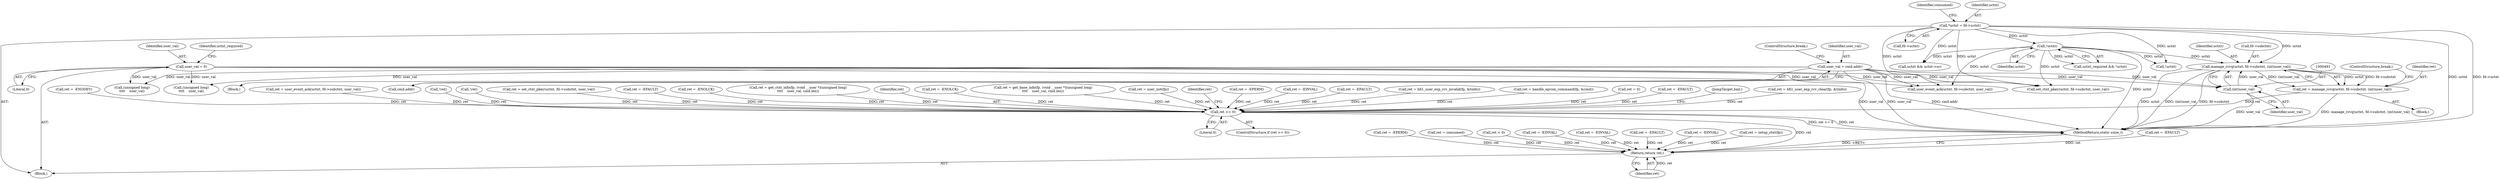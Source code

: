 digraph "0_linux_e6bd18f57aad1a2d1ef40e646d03ed0f2515c9e3_3@pointer" {
"1000485" [label="(Call,manage_rcvq(uctxt, fd->subctxt, (int)user_val))"];
"1000126" [label="(Call,*uctxt = fd->uctxt)"];
"1000301" [label="(Call,!uctxt)"];
"1000490" [label="(Call,(int)user_val)"];
"1000250" [label="(Call,user_val = cmd.addr)"];
"1000152" [label="(Call,user_val = 0)"];
"1000483" [label="(Call,ret = manage_rcvq(uctxt, fd->subctxt, (int)user_val))"];
"1000663" [label="(Call,ret >= 0)"];
"1000670" [label="(Return,return ret;)"];
"1000154" [label="(Literal,0)"];
"1000128" [label="(Call,fd->uctxt)"];
"1000371" [label="(Call,(unsigned long)\n\t\t\t\t    user_val)"];
"1000670" [label="(Return,return ret;)"];
"1000195" [label="(Call,ret = -EFAULT)"];
"1000671" [label="(Identifier,ret)"];
"1000609" [label="(Call,ret = -ENOLCK)"];
"1000316" [label="(Call,ret = -EPERM)"];
"1000351" [label="(Call,ret = get_ctxt_info(fp, (void __user *)(unsigned long)\n\t\t\t\t    user_val, cmd.len))"];
"1000208" [label="(Block,)"];
"1000664" [label="(Identifier,ret)"];
"1000486" [label="(Identifier,uctxt)"];
"1000117" [label="(Block,)"];
"1000577" [label="(Call,ret = -ENOLCK)"];
"1000365" [label="(Call,ret = get_base_info(fp, (void __user *)(unsigned long)\n\t\t\t\t    user_val, cmd.len))"];
"1000666" [label="(Call,ret = consumed)"];
"1000325" [label="(Block,)"];
"1000485" [label="(Call,manage_rcvq(uctxt, fd->subctxt, (int)user_val))"];
"1000302" [label="(Identifier,uctxt)"];
"1000345" [label="(Call,ret = user_init(fp))"];
"1000301" [label="(Call,!uctxt)"];
"1000667" [label="(Identifier,ret)"];
"1000520" [label="(Call,ret = -EPERM)"];
"1000483" [label="(Call,ret = manage_rcvq(uctxt, fd->subctxt, (int)user_val))"];
"1000543" [label="(Call,ret = -EINVAL)"];
"1000152" [label="(Call,user_val = 0)"];
"1000477" [label="(Call,ret = -EFAULT)"];
"1000493" [label="(ControlStructure,break;)"];
"1000357" [label="(Call,(unsigned long)\n\t\t\t\t    user_val)"];
"1000427" [label="(Call,ret = hfi1_user_exp_rcv_invalid(fp, &tinfo))"];
"1000655" [label="(Call,ret = handle_eprom_command(fp, &cmd))"];
"1000252" [label="(Call,cmd.addr)"];
"1000663" [label="(Call,ret >= 0)"];
"1000299" [label="(Call,uctxt_required && !uctxt)"];
"1000334" [label="(Call,ret < 0)"];
"1000177" [label="(Call,ret = -EINVAL)"];
"1000272" [label="(Call,ret = -EINVAL)"];
"1000153" [label="(Identifier,user_val)"];
"1000144" [label="(Call,ret = 0)"];
"1000250" [label="(Call,user_val = cmd.addr)"];
"1000449" [label="(Call,ret = -EFAULT)"];
"1000290" [label="(Call,ret = -EFAULT)"];
"1000137" [label="(Identifier,consumed)"];
"1000382" [label="(Call,uctxt && uctxt->sc)"];
"1000669" [label="(JumpTarget,bail:)"];
"1000127" [label="(Identifier,uctxt)"];
"1000487" [label="(Call,fd->subctxt)"];
"1000455" [label="(Call,ret = hfi1_user_exp_rcv_clear(fp, &tinfo))"];
"1000621" [label="(Call,ret = -ENODEV)"];
"1000498" [label="(Call,ret = user_event_ack(uctxt, fd->subctxt, user_val))"];
"1000255" [label="(ControlStructure,break;)"];
"1000492" [label="(Identifier,user_val)"];
"1000304" [label="(Call,ret = -EINVAL)"];
"1000500" [label="(Call,user_event_ack(uctxt, fd->subctxt, user_val))"];
"1000665" [label="(Literal,0)"];
"1000400" [label="(Call,!ret)"];
"1000645" [label="(Call,!ret)"];
"1000338" [label="(Call,ret = setup_ctxt(fp))"];
"1000490" [label="(Call,(int)user_val)"];
"1000484" [label="(Identifier,ret)"];
"1000662" [label="(ControlStructure,if (ret >= 0))"];
"1000126" [label="(Call,*uctxt = fd->uctxt)"];
"1000511" [label="(Call,ret = set_ctxt_pkey(uctxt, fd->subctxt, user_val))"];
"1000672" [label="(MethodReturn,static ssize_t)"];
"1000157" [label="(Identifier,uctxt_required)"];
"1000251" [label="(Identifier,user_val)"];
"1000513" [label="(Call,set_ctxt_pkey(uctxt, fd->subctxt, user_val))"];
"1000421" [label="(Call,ret = -EFAULT)"];
"1000531" [label="(Call,!uctxt)"];
"1000485" -> "1000483"  [label="AST: "];
"1000485" -> "1000490"  [label="CFG: "];
"1000486" -> "1000485"  [label="AST: "];
"1000487" -> "1000485"  [label="AST: "];
"1000490" -> "1000485"  [label="AST: "];
"1000483" -> "1000485"  [label="CFG: "];
"1000485" -> "1000672"  [label="DDG: uctxt"];
"1000485" -> "1000672"  [label="DDG: (int)user_val"];
"1000485" -> "1000672"  [label="DDG: fd->subctxt"];
"1000485" -> "1000483"  [label="DDG: uctxt"];
"1000485" -> "1000483"  [label="DDG: fd->subctxt"];
"1000485" -> "1000483"  [label="DDG: (int)user_val"];
"1000126" -> "1000485"  [label="DDG: uctxt"];
"1000301" -> "1000485"  [label="DDG: uctxt"];
"1000490" -> "1000485"  [label="DDG: user_val"];
"1000126" -> "1000117"  [label="AST: "];
"1000126" -> "1000128"  [label="CFG: "];
"1000127" -> "1000126"  [label="AST: "];
"1000128" -> "1000126"  [label="AST: "];
"1000137" -> "1000126"  [label="CFG: "];
"1000126" -> "1000672"  [label="DDG: uctxt"];
"1000126" -> "1000672"  [label="DDG: fd->uctxt"];
"1000126" -> "1000301"  [label="DDG: uctxt"];
"1000126" -> "1000382"  [label="DDG: uctxt"];
"1000126" -> "1000500"  [label="DDG: uctxt"];
"1000126" -> "1000513"  [label="DDG: uctxt"];
"1000126" -> "1000531"  [label="DDG: uctxt"];
"1000301" -> "1000299"  [label="AST: "];
"1000301" -> "1000302"  [label="CFG: "];
"1000302" -> "1000301"  [label="AST: "];
"1000299" -> "1000301"  [label="CFG: "];
"1000301" -> "1000672"  [label="DDG: uctxt"];
"1000301" -> "1000299"  [label="DDG: uctxt"];
"1000301" -> "1000382"  [label="DDG: uctxt"];
"1000301" -> "1000500"  [label="DDG: uctxt"];
"1000301" -> "1000513"  [label="DDG: uctxt"];
"1000301" -> "1000531"  [label="DDG: uctxt"];
"1000490" -> "1000492"  [label="CFG: "];
"1000491" -> "1000490"  [label="AST: "];
"1000492" -> "1000490"  [label="AST: "];
"1000490" -> "1000672"  [label="DDG: user_val"];
"1000250" -> "1000490"  [label="DDG: user_val"];
"1000152" -> "1000490"  [label="DDG: user_val"];
"1000250" -> "1000208"  [label="AST: "];
"1000250" -> "1000252"  [label="CFG: "];
"1000251" -> "1000250"  [label="AST: "];
"1000252" -> "1000250"  [label="AST: "];
"1000255" -> "1000250"  [label="CFG: "];
"1000250" -> "1000672"  [label="DDG: user_val"];
"1000250" -> "1000672"  [label="DDG: cmd.addr"];
"1000250" -> "1000357"  [label="DDG: user_val"];
"1000250" -> "1000371"  [label="DDG: user_val"];
"1000250" -> "1000500"  [label="DDG: user_val"];
"1000250" -> "1000513"  [label="DDG: user_val"];
"1000152" -> "1000117"  [label="AST: "];
"1000152" -> "1000154"  [label="CFG: "];
"1000153" -> "1000152"  [label="AST: "];
"1000154" -> "1000152"  [label="AST: "];
"1000157" -> "1000152"  [label="CFG: "];
"1000152" -> "1000672"  [label="DDG: user_val"];
"1000152" -> "1000357"  [label="DDG: user_val"];
"1000152" -> "1000371"  [label="DDG: user_val"];
"1000152" -> "1000500"  [label="DDG: user_val"];
"1000152" -> "1000513"  [label="DDG: user_val"];
"1000483" -> "1000325"  [label="AST: "];
"1000484" -> "1000483"  [label="AST: "];
"1000493" -> "1000483"  [label="CFG: "];
"1000483" -> "1000672"  [label="DDG: manage_rcvq(uctxt, fd->subctxt, (int)user_val)"];
"1000483" -> "1000663"  [label="DDG: ret"];
"1000663" -> "1000662"  [label="AST: "];
"1000663" -> "1000665"  [label="CFG: "];
"1000664" -> "1000663"  [label="AST: "];
"1000665" -> "1000663"  [label="AST: "];
"1000667" -> "1000663"  [label="CFG: "];
"1000669" -> "1000663"  [label="CFG: "];
"1000663" -> "1000672"  [label="DDG: ret >= 0"];
"1000663" -> "1000672"  [label="DDG: ret"];
"1000427" -> "1000663"  [label="DDG: ret"];
"1000621" -> "1000663"  [label="DDG: ret"];
"1000655" -> "1000663"  [label="DDG: ret"];
"1000645" -> "1000663"  [label="DDG: ret"];
"1000400" -> "1000663"  [label="DDG: ret"];
"1000609" -> "1000663"  [label="DDG: ret"];
"1000449" -> "1000663"  [label="DDG: ret"];
"1000421" -> "1000663"  [label="DDG: ret"];
"1000498" -> "1000663"  [label="DDG: ret"];
"1000577" -> "1000663"  [label="DDG: ret"];
"1000345" -> "1000663"  [label="DDG: ret"];
"1000477" -> "1000663"  [label="DDG: ret"];
"1000455" -> "1000663"  [label="DDG: ret"];
"1000365" -> "1000663"  [label="DDG: ret"];
"1000520" -> "1000663"  [label="DDG: ret"];
"1000144" -> "1000663"  [label="DDG: ret"];
"1000511" -> "1000663"  [label="DDG: ret"];
"1000543" -> "1000663"  [label="DDG: ret"];
"1000351" -> "1000663"  [label="DDG: ret"];
"1000663" -> "1000670"  [label="DDG: ret"];
"1000670" -> "1000117"  [label="AST: "];
"1000670" -> "1000671"  [label="CFG: "];
"1000671" -> "1000670"  [label="AST: "];
"1000672" -> "1000670"  [label="CFG: "];
"1000670" -> "1000672"  [label="DDG: <RET>"];
"1000671" -> "1000670"  [label="DDG: ret"];
"1000177" -> "1000670"  [label="DDG: ret"];
"1000304" -> "1000670"  [label="DDG: ret"];
"1000272" -> "1000670"  [label="DDG: ret"];
"1000195" -> "1000670"  [label="DDG: ret"];
"1000334" -> "1000670"  [label="DDG: ret"];
"1000338" -> "1000670"  [label="DDG: ret"];
"1000290" -> "1000670"  [label="DDG: ret"];
"1000316" -> "1000670"  [label="DDG: ret"];
"1000666" -> "1000670"  [label="DDG: ret"];
}
